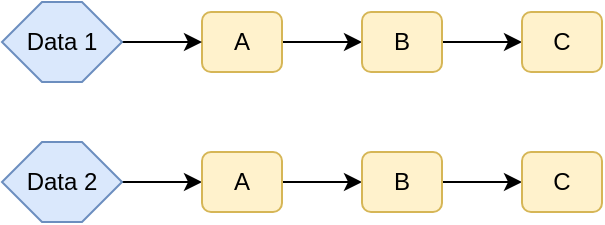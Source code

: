 <mxfile version="20.2.2" type="github">
  <diagram id="rKeW-D6Mr9I9j17QyvKW" name="第 1 页">
    <mxGraphModel dx="1038" dy="482" grid="1" gridSize="10" guides="1" tooltips="1" connect="1" arrows="1" fold="1" page="1" pageScale="1" pageWidth="2000" pageHeight="1169" math="0" shadow="0">
      <root>
        <mxCell id="0" />
        <mxCell id="1" parent="0" />
        <mxCell id="5P9jYSG-ZSAyytJI-owy-15" style="edgeStyle=orthogonalEdgeStyle;rounded=0;orthogonalLoop=1;jettySize=auto;html=1;exitX=1;exitY=0.5;exitDx=0;exitDy=0;entryX=0;entryY=0.5;entryDx=0;entryDy=0;" edge="1" parent="1" source="5P9jYSG-ZSAyytJI-owy-7" target="5P9jYSG-ZSAyytJI-owy-13">
          <mxGeometry relative="1" as="geometry" />
        </mxCell>
        <mxCell id="5P9jYSG-ZSAyytJI-owy-7" value="A" style="rounded=1;whiteSpace=wrap;html=1;fillColor=#fff2cc;strokeColor=#d6b656;shadow=0;sketch=0;glass=0;" vertex="1" parent="1">
          <mxGeometry x="440" y="170" width="40" height="30" as="geometry" />
        </mxCell>
        <mxCell id="5P9jYSG-ZSAyytJI-owy-8" style="edgeStyle=orthogonalEdgeStyle;rounded=0;orthogonalLoop=1;jettySize=auto;html=1;exitX=1;exitY=0.5;exitDx=0;exitDy=0;entryX=0;entryY=0.5;entryDx=0;entryDy=0;" edge="1" parent="1" source="5P9jYSG-ZSAyytJI-owy-9" target="5P9jYSG-ZSAyytJI-owy-7">
          <mxGeometry relative="1" as="geometry" />
        </mxCell>
        <mxCell id="5P9jYSG-ZSAyytJI-owy-9" value="Data 1" style="shape=hexagon;perimeter=hexagonPerimeter2;whiteSpace=wrap;html=1;fixedSize=1;fillColor=#dae8fc;strokeColor=#6c8ebf;" vertex="1" parent="1">
          <mxGeometry x="340" y="165" width="60" height="40" as="geometry" />
        </mxCell>
        <mxCell id="5P9jYSG-ZSAyytJI-owy-11" style="edgeStyle=orthogonalEdgeStyle;rounded=0;orthogonalLoop=1;jettySize=auto;html=1;exitX=1;exitY=0.5;exitDx=0;exitDy=0;entryX=0;entryY=0.5;entryDx=0;entryDy=0;" edge="1" parent="1" source="5P9jYSG-ZSAyytJI-owy-12">
          <mxGeometry relative="1" as="geometry">
            <mxPoint x="440" y="255" as="targetPoint" />
          </mxGeometry>
        </mxCell>
        <mxCell id="5P9jYSG-ZSAyytJI-owy-12" value="Data 2" style="shape=hexagon;perimeter=hexagonPerimeter2;whiteSpace=wrap;html=1;fixedSize=1;fillColor=#dae8fc;strokeColor=#6c8ebf;" vertex="1" parent="1">
          <mxGeometry x="340" y="235" width="60" height="40" as="geometry" />
        </mxCell>
        <mxCell id="5P9jYSG-ZSAyytJI-owy-16" style="edgeStyle=orthogonalEdgeStyle;rounded=0;orthogonalLoop=1;jettySize=auto;html=1;exitX=1;exitY=0.5;exitDx=0;exitDy=0;entryX=0;entryY=0.5;entryDx=0;entryDy=0;" edge="1" parent="1" source="5P9jYSG-ZSAyytJI-owy-13" target="5P9jYSG-ZSAyytJI-owy-14">
          <mxGeometry relative="1" as="geometry" />
        </mxCell>
        <mxCell id="5P9jYSG-ZSAyytJI-owy-13" value="B" style="rounded=1;whiteSpace=wrap;html=1;fillColor=#fff2cc;strokeColor=#d6b656;shadow=0;sketch=0;glass=0;" vertex="1" parent="1">
          <mxGeometry x="520" y="170" width="40" height="30" as="geometry" />
        </mxCell>
        <mxCell id="5P9jYSG-ZSAyytJI-owy-14" value="C" style="rounded=1;whiteSpace=wrap;html=1;fillColor=#fff2cc;strokeColor=#d6b656;shadow=0;sketch=0;glass=0;" vertex="1" parent="1">
          <mxGeometry x="600" y="170" width="40" height="30" as="geometry" />
        </mxCell>
        <mxCell id="5P9jYSG-ZSAyytJI-owy-17" style="edgeStyle=orthogonalEdgeStyle;rounded=0;orthogonalLoop=1;jettySize=auto;html=1;exitX=1;exitY=0.5;exitDx=0;exitDy=0;entryX=0;entryY=0.5;entryDx=0;entryDy=0;" edge="1" parent="1" source="5P9jYSG-ZSAyytJI-owy-18" target="5P9jYSG-ZSAyytJI-owy-20">
          <mxGeometry relative="1" as="geometry" />
        </mxCell>
        <mxCell id="5P9jYSG-ZSAyytJI-owy-18" value="A" style="rounded=1;whiteSpace=wrap;html=1;fillColor=#fff2cc;strokeColor=#d6b656;shadow=0;sketch=0;glass=0;" vertex="1" parent="1">
          <mxGeometry x="440" y="240" width="40" height="30" as="geometry" />
        </mxCell>
        <mxCell id="5P9jYSG-ZSAyytJI-owy-19" style="edgeStyle=orthogonalEdgeStyle;rounded=0;orthogonalLoop=1;jettySize=auto;html=1;exitX=1;exitY=0.5;exitDx=0;exitDy=0;entryX=0;entryY=0.5;entryDx=0;entryDy=0;" edge="1" parent="1" source="5P9jYSG-ZSAyytJI-owy-20" target="5P9jYSG-ZSAyytJI-owy-21">
          <mxGeometry relative="1" as="geometry" />
        </mxCell>
        <mxCell id="5P9jYSG-ZSAyytJI-owy-20" value="B" style="rounded=1;whiteSpace=wrap;html=1;fillColor=#fff2cc;strokeColor=#d6b656;shadow=0;sketch=0;glass=0;" vertex="1" parent="1">
          <mxGeometry x="520" y="240" width="40" height="30" as="geometry" />
        </mxCell>
        <mxCell id="5P9jYSG-ZSAyytJI-owy-21" value="C" style="rounded=1;whiteSpace=wrap;html=1;fillColor=#fff2cc;strokeColor=#d6b656;shadow=0;sketch=0;glass=0;" vertex="1" parent="1">
          <mxGeometry x="600" y="240" width="40" height="30" as="geometry" />
        </mxCell>
      </root>
    </mxGraphModel>
  </diagram>
</mxfile>
